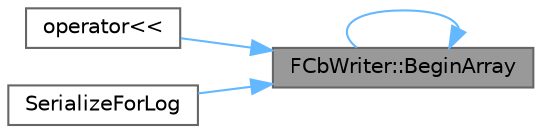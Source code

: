 digraph "FCbWriter::BeginArray"
{
 // INTERACTIVE_SVG=YES
 // LATEX_PDF_SIZE
  bgcolor="transparent";
  edge [fontname=Helvetica,fontsize=10,labelfontname=Helvetica,labelfontsize=10];
  node [fontname=Helvetica,fontsize=10,shape=box,height=0.2,width=0.4];
  rankdir="RL";
  Node1 [id="Node000001",label="FCbWriter::BeginArray",height=0.2,width=0.4,color="gray40", fillcolor="grey60", style="filled", fontcolor="black",tooltip="Begin a new array."];
  Node1 -> Node1 [id="edge1_Node000001_Node000001",dir="back",color="steelblue1",style="solid",tooltip=" "];
  Node1 -> Node2 [id="edge2_Node000001_Node000002",dir="back",color="steelblue1",style="solid",tooltip=" "];
  Node2 [id="Node000002",label="operator\<\<",height=0.2,width=0.4,color="grey40", fillcolor="white", style="filled",URL="$d2/df2/CompactBinaryContainerSerialization_8h.html#ac4013f88d4fc47c5cb3eadaee5f8d827",tooltip=" "];
  Node1 -> Node3 [id="edge3_Node000001_Node000003",dir="back",color="steelblue1",style="solid",tooltip=" "];
  Node3 [id="Node000003",label="SerializeForLog",height=0.2,width=0.4,color="grey40", fillcolor="white", style="filled",URL="$da/d8b/StructuredLog_8h.html#aed22e31b645a65c409b8de007a54eaec",tooltip=" "];
}

